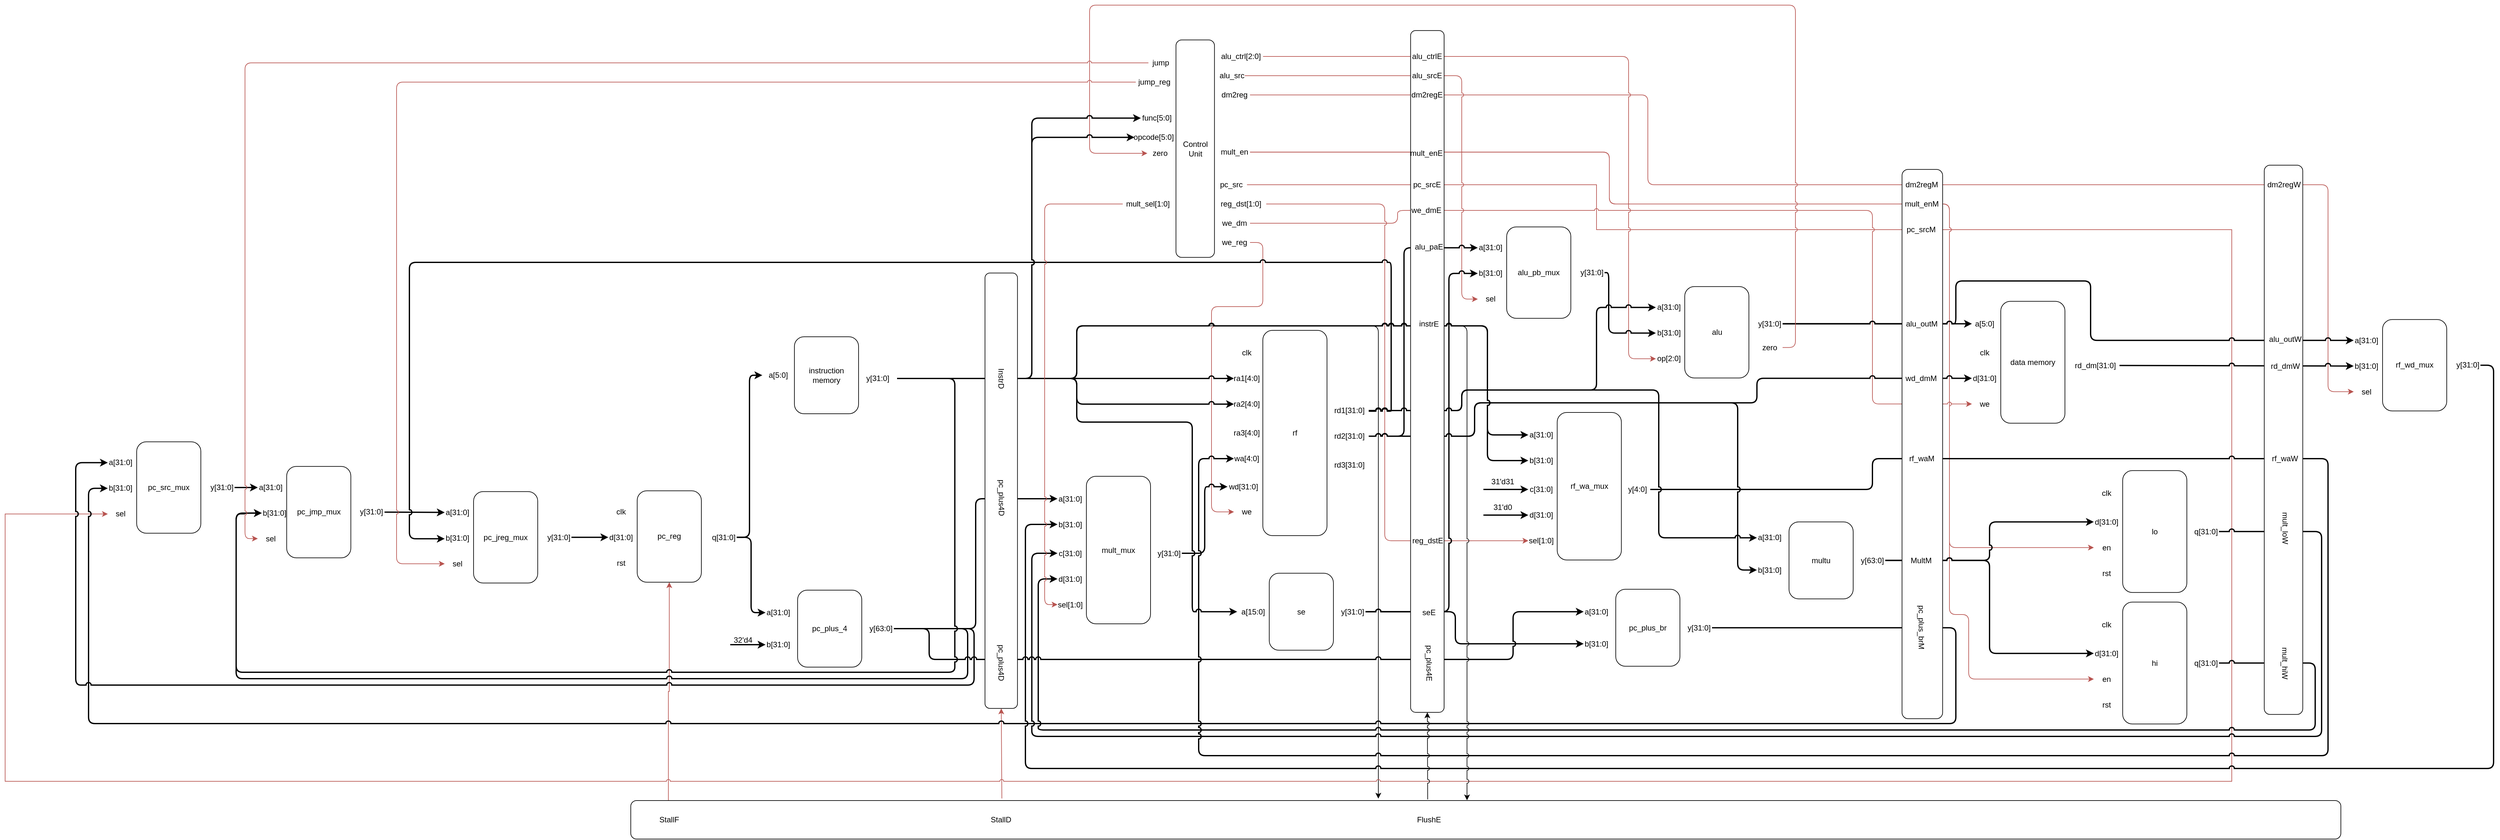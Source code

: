 <mxfile version="13.0.1" type="device"><diagram id="VxktG66GvA859QMmL-u6" name="Page-1"><mxGraphModel dx="4381" dy="2619" grid="1" gridSize="10" guides="1" tooltips="1" connect="1" arrows="1" fold="1" page="1" pageScale="1" pageWidth="850" pageHeight="1100" math="0" shadow="0"><root><mxCell id="0"/><mxCell id="1" parent="0"/><mxCell id="Nof886nTGU_6i0uVRpK6-12" style="edgeStyle=orthogonalEdgeStyle;rounded=1;jumpStyle=arc;orthogonalLoop=1;jettySize=auto;html=1;exitX=1;exitY=0.5;exitDx=0;exitDy=0;startArrow=none;startFill=0;endArrow=classic;endFill=1;" edge="1" parent="1" source="pZg6hqFLtTRmcvXV4arb-130"><mxGeometry relative="1" as="geometry"><mxPoint x="300" y="1107" as="targetPoint"/><Array as="points"><mxPoint x="-170" y="452"/><mxPoint x="-170" y="370"/><mxPoint x="300" y="370"/><mxPoint x="300" y="1107"/></Array></mxGeometry></mxCell><mxCell id="Nof886nTGU_6i0uVRpK6-10" style="edgeStyle=orthogonalEdgeStyle;rounded=0;jumpStyle=arc;orthogonalLoop=1;jettySize=auto;html=1;entryX=0.217;entryY=-0.055;entryDx=0;entryDy=0;entryPerimeter=0;startArrow=classic;startFill=1;endArrow=none;endFill=0;fillColor=#f8cecc;strokeColor=#b85450;" edge="1" parent="1" source="gtylEfUFhN5aOjb-QV-u-13" target="Nof886nTGU_6i0uVRpK6-5"><mxGeometry relative="1" as="geometry"/></mxCell><mxCell id="Nof886nTGU_6i0uVRpK6-6" style="edgeStyle=orthogonalEdgeStyle;rounded=0;jumpStyle=arc;orthogonalLoop=1;jettySize=auto;html=1;exitX=1;exitY=0.5;exitDx=0;exitDy=0;entryX=0.022;entryY=-0.007;entryDx=0;entryDy=0;entryPerimeter=0;fillColor=#f8cecc;strokeColor=#b85450;startArrow=classic;startFill=1;endArrow=none;endFill=0;" edge="1" parent="1" source="pZg6hqFLtTRmcvXV4arb-92" target="Nof886nTGU_6i0uVRpK6-5"><mxGeometry relative="1" as="geometry"/></mxCell><mxCell id="Nof886nTGU_6i0uVRpK6-2" style="edgeStyle=orthogonalEdgeStyle;rounded=0;orthogonalLoop=1;jettySize=auto;html=1;exitX=1;exitY=0.5;exitDx=0;exitDy=0;entryX=0;entryY=0.5;entryDx=0;entryDy=0;jumpStyle=arc;fillColor=#f8cecc;strokeColor=#b85450;" edge="1" parent="1" source="gtylEfUFhN5aOjb-QV-u-95" target="pZg6hqFLtTRmcvXV4arb-40"><mxGeometry relative="1" as="geometry"><Array as="points"><mxPoint x="640" y="150"/><mxPoint x="640" y="220"/><mxPoint x="1630" y="220"/><mxPoint x="1630" y="1080"/><mxPoint x="-1840" y="1080"/><mxPoint x="-1840" y="663"/></Array></mxGeometry></mxCell><mxCell id="gtylEfUFhN5aOjb-QV-u-125" style="edgeStyle=orthogonalEdgeStyle;rounded=1;jumpStyle=arc;orthogonalLoop=1;jettySize=auto;html=1;exitX=1;exitY=0.5;exitDx=0;exitDy=0;entryX=0;entryY=0.5;entryDx=0;entryDy=0;strokeWidth=1;fillColor=#f8cecc;strokeColor=#b85450;" parent="1" source="gtylEfUFhN5aOjb-QV-u-93" target="pZg6hqFLtTRmcvXV4arb-24" edge="1"><mxGeometry relative="1" as="geometry"><Array as="points"><mxPoint x="660" y="99"/><mxPoint x="660" y="180"/><mxPoint x="1190" y="180"/><mxPoint x="1190" y="820"/><mxPoint x="1220" y="820"/><mxPoint x="1220" y="921"/></Array></mxGeometry></mxCell><mxCell id="gtylEfUFhN5aOjb-QV-u-122" style="edgeStyle=orthogonalEdgeStyle;rounded=1;jumpStyle=arc;orthogonalLoop=1;jettySize=auto;html=1;exitX=1;exitY=0.5;exitDx=0;exitDy=0;entryX=0;entryY=0.5;entryDx=0;entryDy=0;strokeWidth=1;fillColor=#f8cecc;strokeColor=#b85450;" parent="1" source="gtylEfUFhN5aOjb-QV-u-98" target="pZg6hqFLtTRmcvXV4arb-74" edge="1"><mxGeometry relative="1" as="geometry"><Array as="points"><mxPoint x="120" y="240"/><mxPoint x="120" y="340"/><mxPoint x="40" y="340"/><mxPoint x="40" y="660"/></Array></mxGeometry></mxCell><mxCell id="gtylEfUFhN5aOjb-QV-u-121" style="edgeStyle=orthogonalEdgeStyle;rounded=1;jumpStyle=arc;orthogonalLoop=1;jettySize=auto;html=1;exitX=1;exitY=0.5;exitDx=0;exitDy=0;entryX=0;entryY=0.5;entryDx=0;entryDy=0;strokeWidth=1;fillColor=#f8cecc;strokeColor=#b85450;" parent="1" source="gtylEfUFhN5aOjb-QV-u-97" target="gtylEfUFhN5aOjb-QV-u-9" edge="1"><mxGeometry relative="1" as="geometry"><Array as="points"><mxPoint x="330" y="210"/><mxPoint x="330" y="190"/><mxPoint x="1070" y="190"/><mxPoint x="1070" y="492"/></Array></mxGeometry></mxCell><mxCell id="gtylEfUFhN5aOjb-QV-u-120" style="edgeStyle=orthogonalEdgeStyle;rounded=1;jumpStyle=arc;orthogonalLoop=1;jettySize=auto;html=1;exitX=1;exitY=0.5;exitDx=0;exitDy=0;entryX=0;entryY=0.5;entryDx=0;entryDy=0;strokeWidth=1;fillColor=#f8cecc;strokeColor=#b85450;" parent="1" source="gtylEfUFhN5aOjb-QV-u-96" target="pZg6hqFLtTRmcvXV4arb-53" edge="1"><mxGeometry relative="1" as="geometry"><Array as="points"><mxPoint x="310" y="180"/><mxPoint x="310" y="705"/></Array></mxGeometry></mxCell><mxCell id="gtylEfUFhN5aOjb-QV-u-113" style="edgeStyle=orthogonalEdgeStyle;rounded=1;jumpStyle=arc;orthogonalLoop=1;jettySize=auto;html=1;exitX=1;exitY=0.5;exitDx=0;exitDy=0;entryX=0;entryY=0.5;entryDx=0;entryDy=0;strokeWidth=1;fillColor=#f8cecc;strokeColor=#b85450;" parent="1" source="gtylEfUFhN5aOjb-QV-u-93" target="pZg6hqFLtTRmcvXV4arb-17" edge="1"><mxGeometry relative="1" as="geometry"><Array as="points"><mxPoint x="660" y="99"/><mxPoint x="660" y="180"/><mxPoint x="1190" y="180"/><mxPoint x="1190" y="716"/></Array></mxGeometry></mxCell><mxCell id="gtylEfUFhN5aOjb-QV-u-109" style="edgeStyle=orthogonalEdgeStyle;rounded=1;jumpStyle=arc;orthogonalLoop=1;jettySize=auto;html=1;exitX=1;exitY=0.5;exitDx=0;exitDy=0;entryX=0;entryY=0.5;entryDx=0;entryDy=0;strokeWidth=1;fillColor=#f8cecc;strokeColor=#b85450;" parent="1" source="gtylEfUFhN5aOjb-QV-u-90" target="pZg6hqFLtTRmcvXV4arb-31" edge="1"><mxGeometry relative="1" as="geometry"><Array as="points"><mxPoint x="720" y="10"/><mxPoint x="720" y="150"/><mxPoint x="1780" y="150"/><mxPoint x="1780" y="473"/></Array></mxGeometry></mxCell><mxCell id="gtylEfUFhN5aOjb-QV-u-105" style="edgeStyle=orthogonalEdgeStyle;rounded=1;jumpStyle=arc;orthogonalLoop=1;jettySize=auto;html=1;exitX=1;exitY=0.5;exitDx=0;exitDy=0;entryX=0;entryY=0.5;entryDx=0;entryDy=0;strokeWidth=1;fillColor=#f8cecc;strokeColor=#b85450;" parent="1" source="gtylEfUFhN5aOjb-QV-u-92" target="pZg6hqFLtTRmcvXV4arb-64" edge="1"><mxGeometry relative="1" as="geometry"><Array as="points"><mxPoint x="430" y="-20"/><mxPoint x="430" y="328"/></Array></mxGeometry></mxCell><mxCell id="gtylEfUFhN5aOjb-QV-u-104" style="edgeStyle=orthogonalEdgeStyle;rounded=1;jumpStyle=arc;orthogonalLoop=1;jettySize=auto;html=1;exitX=1;exitY=0.5;exitDx=0;exitDy=0;entryX=0;entryY=0.5;entryDx=0;entryDy=0;strokeWidth=1;fillColor=#f8cecc;strokeColor=#b85450;" parent="1" source="gtylEfUFhN5aOjb-QV-u-91" target="pZg6hqFLtTRmcvXV4arb-84" edge="1"><mxGeometry relative="1" as="geometry"><Array as="points"><mxPoint x="690" y="-50"/><mxPoint x="690" y="421"/></Array></mxGeometry></mxCell><mxCell id="pZg6hqFLtTRmcvXV4arb-1" value="se" style="rounded=1;whiteSpace=wrap;html=1;rotation=90;horizontal=0;" parent="1" vertex="1"><mxGeometry x="120" y="765.63" width="120" height="100" as="geometry"/></mxCell><mxCell id="pZg6hqFLtTRmcvXV4arb-2" value="a[15:0]" style="text;html=1;strokeColor=none;fillColor=none;align=center;verticalAlign=middle;whiteSpace=wrap;rounded=0;" parent="1" vertex="1"><mxGeometry x="80" y="805.63" width="50" height="20" as="geometry"/></mxCell><mxCell id="gtylEfUFhN5aOjb-QV-u-29" style="edgeStyle=orthogonalEdgeStyle;rounded=1;jumpStyle=arc;orthogonalLoop=1;jettySize=auto;html=1;exitX=1;exitY=0.5;exitDx=0;exitDy=0;entryX=0;entryY=0.5;entryDx=0;entryDy=0;strokeWidth=2;" parent="1" source="pZg6hqFLtTRmcvXV4arb-3" target="pZg6hqFLtTRmcvXV4arb-12" edge="1"><mxGeometry relative="1" as="geometry"><Array as="points"><mxPoint x="420" y="816"/><mxPoint x="420" y="866"/></Array></mxGeometry></mxCell><mxCell id="gtylEfUFhN5aOjb-QV-u-45" style="edgeStyle=orthogonalEdgeStyle;rounded=1;jumpStyle=arc;orthogonalLoop=1;jettySize=auto;html=1;exitX=1;exitY=0.5;exitDx=0;exitDy=0;entryX=0;entryY=0.5;entryDx=0;entryDy=0;strokeWidth=2;" parent="1" source="pZg6hqFLtTRmcvXV4arb-3" target="pZg6hqFLtTRmcvXV4arb-63" edge="1"><mxGeometry relative="1" as="geometry"><Array as="points"><mxPoint x="410" y="816"/><mxPoint x="410" y="288"/></Array></mxGeometry></mxCell><mxCell id="pZg6hqFLtTRmcvXV4arb-3" value="y[31:0]" style="text;html=1;strokeColor=none;fillColor=none;align=center;verticalAlign=middle;whiteSpace=wrap;rounded=0;" parent="1" vertex="1"><mxGeometry x="240" y="805.63" width="40" height="20" as="geometry"/></mxCell><mxCell id="pZg6hqFLtTRmcvXV4arb-5" value="multu" style="rounded=1;whiteSpace=wrap;html=1;rotation=90;horizontal=0;" parent="1" vertex="1"><mxGeometry x="930" y="685.63" width="120" height="100" as="geometry"/></mxCell><mxCell id="pZg6hqFLtTRmcvXV4arb-7" value="pc_plus_br" style="rounded=1;whiteSpace=wrap;html=1;rotation=90;horizontal=0;" parent="1" vertex="1"><mxGeometry x="660" y="790.63" width="120" height="100" as="geometry"/></mxCell><mxCell id="pZg6hqFLtTRmcvXV4arb-8" value="a[31:0]" style="text;html=1;strokeColor=none;fillColor=none;align=center;verticalAlign=middle;whiteSpace=wrap;rounded=0;" parent="1" vertex="1"><mxGeometry x="890" y="690.38" width="40" height="20" as="geometry"/></mxCell><mxCell id="pZg6hqFLtTRmcvXV4arb-9" value="b[31:0]" style="text;html=1;strokeColor=none;fillColor=none;align=center;verticalAlign=middle;whiteSpace=wrap;rounded=0;" parent="1" vertex="1"><mxGeometry x="890" y="740.63" width="40" height="20" as="geometry"/></mxCell><mxCell id="gtylEfUFhN5aOjb-QV-u-35" style="edgeStyle=orthogonalEdgeStyle;rounded=1;jumpStyle=arc;orthogonalLoop=1;jettySize=auto;html=1;exitX=1;exitY=0.5;exitDx=0;exitDy=0;entryX=0;entryY=0.5;entryDx=0;entryDy=0;strokeWidth=2;" parent="1" source="pZg6hqFLtTRmcvXV4arb-10" target="pZg6hqFLtTRmcvXV4arb-16" edge="1"><mxGeometry relative="1" as="geometry"/></mxCell><mxCell id="gtylEfUFhN5aOjb-QV-u-36" style="edgeStyle=orthogonalEdgeStyle;rounded=1;jumpStyle=arc;orthogonalLoop=1;jettySize=auto;html=1;exitX=1;exitY=0.5;exitDx=0;exitDy=0;entryX=0;entryY=0.5;entryDx=0;entryDy=0;strokeWidth=2;" parent="1" source="pZg6hqFLtTRmcvXV4arb-10" target="pZg6hqFLtTRmcvXV4arb-23" edge="1"><mxGeometry relative="1" as="geometry"/></mxCell><mxCell id="pZg6hqFLtTRmcvXV4arb-10" value="y[63:0]" style="text;html=1;strokeColor=none;fillColor=none;align=center;verticalAlign=middle;whiteSpace=wrap;rounded=0;" parent="1" vertex="1"><mxGeometry x="1050" y="725.63" width="40" height="20" as="geometry"/></mxCell><mxCell id="pZg6hqFLtTRmcvXV4arb-11" value="a[31:0]" style="text;html=1;strokeColor=none;fillColor=none;align=center;verticalAlign=middle;whiteSpace=wrap;rounded=0;" parent="1" vertex="1"><mxGeometry x="620" y="805.63" width="40" height="20" as="geometry"/></mxCell><mxCell id="pZg6hqFLtTRmcvXV4arb-12" value="b[31:0]" style="text;html=1;strokeColor=none;fillColor=none;align=center;verticalAlign=middle;whiteSpace=wrap;rounded=0;" parent="1" vertex="1"><mxGeometry x="620" y="855.63" width="40" height="20" as="geometry"/></mxCell><mxCell id="gtylEfUFhN5aOjb-QV-u-52" style="edgeStyle=orthogonalEdgeStyle;rounded=1;jumpStyle=arc;orthogonalLoop=1;jettySize=auto;html=1;exitX=1;exitY=0.5;exitDx=0;exitDy=0;entryX=0;entryY=0.5;entryDx=0;entryDy=0;strokeWidth=2;" parent="1" source="pZg6hqFLtTRmcvXV4arb-13" target="pZg6hqFLtTRmcvXV4arb-39" edge="1"><mxGeometry relative="1" as="geometry"><Array as="points"><mxPoint x="1200" y="841"/><mxPoint x="1200" y="990"/><mxPoint x="-1710" y="990"/><mxPoint x="-1710" y="623"/></Array></mxGeometry></mxCell><mxCell id="pZg6hqFLtTRmcvXV4arb-13" value="y[31:0]" style="text;html=1;strokeColor=none;fillColor=none;align=center;verticalAlign=middle;whiteSpace=wrap;rounded=0;" parent="1" vertex="1"><mxGeometry x="780" y="830.63" width="40" height="20" as="geometry"/></mxCell><mxCell id="pZg6hqFLtTRmcvXV4arb-14" value="lo" style="rounded=1;whiteSpace=wrap;html=1;rotation=90;horizontal=0;" parent="1" vertex="1"><mxGeometry x="1415" y="640.63" width="190" height="100" as="geometry"/></mxCell><mxCell id="pZg6hqFLtTRmcvXV4arb-15" value="clk" style="text;html=1;strokeColor=none;fillColor=none;align=center;verticalAlign=middle;whiteSpace=wrap;rounded=0;" parent="1" vertex="1"><mxGeometry x="1415" y="620.63" width="40" height="20" as="geometry"/></mxCell><mxCell id="pZg6hqFLtTRmcvXV4arb-16" value="d[31:0]" style="text;html=1;strokeColor=none;fillColor=none;align=center;verticalAlign=middle;whiteSpace=wrap;rounded=0;" parent="1" vertex="1"><mxGeometry x="1415" y="665.63" width="40" height="20" as="geometry"/></mxCell><mxCell id="pZg6hqFLtTRmcvXV4arb-17" value="en" style="text;html=1;strokeColor=none;fillColor=none;align=center;verticalAlign=middle;whiteSpace=wrap;rounded=0;" parent="1" vertex="1"><mxGeometry x="1415" y="705.63" width="40" height="20" as="geometry"/></mxCell><mxCell id="pZg6hqFLtTRmcvXV4arb-19" value="rst" style="text;html=1;strokeColor=none;fillColor=none;align=center;verticalAlign=middle;whiteSpace=wrap;rounded=0;" parent="1" vertex="1"><mxGeometry x="1415" y="745.63" width="40" height="20" as="geometry"/></mxCell><mxCell id="gtylEfUFhN5aOjb-QV-u-37" style="edgeStyle=orthogonalEdgeStyle;rounded=1;jumpStyle=arc;orthogonalLoop=1;jettySize=auto;html=1;exitX=1;exitY=0.5;exitDx=0;exitDy=0;entryX=0;entryY=0.5;entryDx=0;entryDy=0;strokeWidth=2;" parent="1" source="pZg6hqFLtTRmcvXV4arb-20" target="pZg6hqFLtTRmcvXV4arb-44" edge="1"><mxGeometry relative="1" as="geometry"><Array as="points"><mxPoint x="1770" y="691"/><mxPoint x="1770" y="1010"/><mxPoint x="-240" y="1010"/><mxPoint x="-240" y="725"/></Array></mxGeometry></mxCell><mxCell id="pZg6hqFLtTRmcvXV4arb-20" value="q[31:0]" style="text;html=1;strokeColor=none;fillColor=none;align=center;verticalAlign=middle;whiteSpace=wrap;rounded=0;" parent="1" vertex="1"><mxGeometry x="1570" y="680.63" width="40" height="20" as="geometry"/></mxCell><mxCell id="pZg6hqFLtTRmcvXV4arb-21" value="hi" style="rounded=1;whiteSpace=wrap;html=1;rotation=90;horizontal=0;" parent="1" vertex="1"><mxGeometry x="1415" y="845.63" width="190" height="100" as="geometry"/></mxCell><mxCell id="pZg6hqFLtTRmcvXV4arb-22" value="clk" style="text;html=1;strokeColor=none;fillColor=none;align=center;verticalAlign=middle;whiteSpace=wrap;rounded=0;" parent="1" vertex="1"><mxGeometry x="1415" y="825.63" width="40" height="20" as="geometry"/></mxCell><mxCell id="pZg6hqFLtTRmcvXV4arb-23" value="d[31:0]" style="text;html=1;strokeColor=none;fillColor=none;align=center;verticalAlign=middle;whiteSpace=wrap;rounded=0;" parent="1" vertex="1"><mxGeometry x="1415" y="870.63" width="40" height="20" as="geometry"/></mxCell><mxCell id="pZg6hqFLtTRmcvXV4arb-24" value="en" style="text;html=1;strokeColor=none;fillColor=none;align=center;verticalAlign=middle;whiteSpace=wrap;rounded=0;" parent="1" vertex="1"><mxGeometry x="1415" y="910.63" width="40" height="20" as="geometry"/></mxCell><mxCell id="pZg6hqFLtTRmcvXV4arb-25" value="rst" style="text;html=1;strokeColor=none;fillColor=none;align=center;verticalAlign=middle;whiteSpace=wrap;rounded=0;" parent="1" vertex="1"><mxGeometry x="1415" y="950.63" width="40" height="20" as="geometry"/></mxCell><mxCell id="gtylEfUFhN5aOjb-QV-u-38" style="edgeStyle=orthogonalEdgeStyle;rounded=1;jumpStyle=arc;orthogonalLoop=1;jettySize=auto;html=1;exitX=1;exitY=0.5;exitDx=0;exitDy=0;entryX=0;entryY=0.5;entryDx=0;entryDy=0;strokeWidth=2;" parent="1" source="pZg6hqFLtTRmcvXV4arb-26" target="pZg6hqFLtTRmcvXV4arb-45" edge="1"><mxGeometry relative="1" as="geometry"><Array as="points"><mxPoint x="1760" y="896"/><mxPoint x="1760" y="1000"/><mxPoint x="-230" y="1000"/><mxPoint x="-230" y="765"/></Array></mxGeometry></mxCell><mxCell id="pZg6hqFLtTRmcvXV4arb-26" value="q[31:0]" style="text;html=1;strokeColor=none;fillColor=none;align=center;verticalAlign=middle;whiteSpace=wrap;rounded=0;" parent="1" vertex="1"><mxGeometry x="1570" y="885.63" width="40" height="20" as="geometry"/></mxCell><mxCell id="pZg6hqFLtTRmcvXV4arb-27" value="rf_wd_mux" style="rounded=1;whiteSpace=wrap;html=1;rotation=90;horizontal=0;" parent="1" vertex="1"><mxGeometry x="1843.75" y="381.38" width="142.5" height="100" as="geometry"/></mxCell><mxCell id="pZg6hqFLtTRmcvXV4arb-29" value="a[31:0]" style="text;html=1;strokeColor=none;fillColor=none;align=center;verticalAlign=middle;whiteSpace=wrap;rounded=0;" parent="1" vertex="1"><mxGeometry x="1820" y="382.63" width="40" height="20" as="geometry"/></mxCell><mxCell id="pZg6hqFLtTRmcvXV4arb-30" value="b[31:0]" style="text;html=1;strokeColor=none;fillColor=none;align=center;verticalAlign=middle;whiteSpace=wrap;rounded=0;" parent="1" vertex="1"><mxGeometry x="1820" y="422.63" width="40" height="20" as="geometry"/></mxCell><mxCell id="pZg6hqFLtTRmcvXV4arb-31" value="sel" style="text;html=1;strokeColor=none;fillColor=none;align=center;verticalAlign=middle;whiteSpace=wrap;rounded=0;" parent="1" vertex="1"><mxGeometry x="1820" y="462.63" width="40" height="20" as="geometry"/></mxCell><mxCell id="gtylEfUFhN5aOjb-QV-u-51" style="edgeStyle=orthogonalEdgeStyle;rounded=1;jumpStyle=arc;orthogonalLoop=1;jettySize=auto;html=1;exitX=1;exitY=0.5;exitDx=0;exitDy=0;entryX=0;entryY=0.5;entryDx=0;entryDy=0;strokeWidth=2;" parent="1" source="pZg6hqFLtTRmcvXV4arb-32" target="pZg6hqFLtTRmcvXV4arb-43" edge="1"><mxGeometry relative="1" as="geometry"><Array as="points"><mxPoint x="2038" y="431"/><mxPoint x="2038" y="1060"/><mxPoint x="-250" y="1060"/><mxPoint x="-250" y="680"/></Array></mxGeometry></mxCell><mxCell id="pZg6hqFLtTRmcvXV4arb-32" value="y[31:0]" style="text;html=1;strokeColor=none;fillColor=none;align=center;verticalAlign=middle;whiteSpace=wrap;rounded=0;" parent="1" vertex="1"><mxGeometry x="1977.5" y="421.38" width="40" height="20" as="geometry"/></mxCell><mxCell id="pZg6hqFLtTRmcvXV4arb-33" value="pc_plus_4" style="rounded=1;whiteSpace=wrap;html=1;rotation=90;horizontal=0;" parent="1" vertex="1"><mxGeometry x="-615" y="792" width="120" height="100" as="geometry"/></mxCell><mxCell id="pZg6hqFLtTRmcvXV4arb-34" value="a[31:0]" style="text;html=1;strokeColor=none;fillColor=none;align=center;verticalAlign=middle;whiteSpace=wrap;rounded=0;" parent="1" vertex="1"><mxGeometry x="-655" y="807" width="40" height="20" as="geometry"/></mxCell><mxCell id="pZg6hqFLtTRmcvXV4arb-122" style="edgeStyle=orthogonalEdgeStyle;rounded=1;jumpStyle=arc;orthogonalLoop=1;jettySize=auto;html=1;exitX=0;exitY=0.5;exitDx=0;exitDy=0;startArrow=classic;startFill=1;endArrow=none;endFill=0;strokeWidth=2;" parent="1" source="pZg6hqFLtTRmcvXV4arb-35" edge="1"><mxGeometry relative="1" as="geometry"><mxPoint x="-710" y="867" as="targetPoint"/></mxGeometry></mxCell><mxCell id="pZg6hqFLtTRmcvXV4arb-35" value="b[31:0]" style="text;html=1;strokeColor=none;fillColor=none;align=center;verticalAlign=middle;whiteSpace=wrap;rounded=0;" parent="1" vertex="1"><mxGeometry x="-655" y="857" width="40" height="20" as="geometry"/></mxCell><mxCell id="gtylEfUFhN5aOjb-QV-u-20" style="edgeStyle=orthogonalEdgeStyle;rounded=1;jumpStyle=arc;orthogonalLoop=1;jettySize=auto;html=1;exitX=1;exitY=0.5;exitDx=0;exitDy=0;entryX=0;entryY=0.5;entryDx=0;entryDy=0;strokeWidth=2;" parent="1" source="pZg6hqFLtTRmcvXV4arb-36" target="pZg6hqFLtTRmcvXV4arb-38" edge="1"><mxGeometry relative="1" as="geometry"><Array as="points"><mxPoint x="-330" y="842"/><mxPoint x="-330" y="930"/><mxPoint x="-1730" y="930"/><mxPoint x="-1730" y="583"/></Array></mxGeometry></mxCell><mxCell id="gtylEfUFhN5aOjb-QV-u-25" style="edgeStyle=orthogonalEdgeStyle;rounded=1;jumpStyle=arc;orthogonalLoop=1;jettySize=auto;html=1;exitX=1;exitY=0.5;exitDx=0;exitDy=0;entryX=0;entryY=0.5;entryDx=0;entryDy=0;strokeWidth=2;" parent="1" source="pZg6hqFLtTRmcvXV4arb-36" target="pZg6hqFLtTRmcvXV4arb-48" edge="1"><mxGeometry relative="1" as="geometry"/></mxCell><mxCell id="gtylEfUFhN5aOjb-QV-u-53" style="edgeStyle=orthogonalEdgeStyle;rounded=1;jumpStyle=arc;orthogonalLoop=1;jettySize=auto;html=1;exitX=1;exitY=0.5;exitDx=0;exitDy=0;entryX=0;entryY=0.5;entryDx=0;entryDy=0;strokeWidth=2;" parent="1" source="pZg6hqFLtTRmcvXV4arb-36" target="pZg6hqFLtTRmcvXV4arb-58" edge="1"><mxGeometry relative="1" as="geometry"><Array as="points"><mxPoint x="-340" y="842"/><mxPoint x="-340" y="920"/><mxPoint x="-1480" y="920"/><mxPoint x="-1480" y="663"/><mxPoint x="-1466" y="663"/><mxPoint x="-1466" y="662"/></Array></mxGeometry></mxCell><mxCell id="gtylEfUFhN5aOjb-QV-u-63" style="edgeStyle=orthogonalEdgeStyle;rounded=1;jumpStyle=arc;orthogonalLoop=1;jettySize=auto;html=1;exitX=1;exitY=0.5;exitDx=0;exitDy=0;entryX=0;entryY=0.5;entryDx=0;entryDy=0;strokeWidth=2;" parent="1" source="pZg6hqFLtTRmcvXV4arb-36" target="pZg6hqFLtTRmcvXV4arb-11" edge="1"><mxGeometry relative="1" as="geometry"><Array as="points"><mxPoint x="-400" y="842"/><mxPoint x="-400" y="890"/><mxPoint x="510" y="890"/><mxPoint x="510" y="816"/></Array></mxGeometry></mxCell><mxCell id="pZg6hqFLtTRmcvXV4arb-36" value="y[63:0]" style="text;html=1;strokeColor=none;fillColor=none;align=center;verticalAlign=middle;whiteSpace=wrap;rounded=0;" parent="1" vertex="1"><mxGeometry x="-495" y="832" width="40" height="20" as="geometry"/></mxCell><mxCell id="pZg6hqFLtTRmcvXV4arb-37" value="pc_src_mux" style="rounded=1;whiteSpace=wrap;html=1;rotation=90;horizontal=0;" parent="1" vertex="1"><mxGeometry x="-1656.25" y="572.01" width="142.5" height="100" as="geometry"/></mxCell><mxCell id="pZg6hqFLtTRmcvXV4arb-38" value="a[31:0]" style="text;html=1;strokeColor=none;fillColor=none;align=center;verticalAlign=middle;whiteSpace=wrap;rounded=0;" parent="1" vertex="1"><mxGeometry x="-1680" y="573.26" width="40" height="20" as="geometry"/></mxCell><mxCell id="pZg6hqFLtTRmcvXV4arb-39" value="b[31:0]" style="text;html=1;strokeColor=none;fillColor=none;align=center;verticalAlign=middle;whiteSpace=wrap;rounded=0;" parent="1" vertex="1"><mxGeometry x="-1680" y="613.26" width="40" height="20" as="geometry"/></mxCell><mxCell id="pZg6hqFLtTRmcvXV4arb-40" value="sel" style="text;html=1;strokeColor=none;fillColor=none;align=center;verticalAlign=middle;whiteSpace=wrap;rounded=0;" parent="1" vertex="1"><mxGeometry x="-1680" y="653.26" width="40" height="20" as="geometry"/></mxCell><mxCell id="gtylEfUFhN5aOjb-QV-u-57" style="edgeStyle=orthogonalEdgeStyle;rounded=1;jumpStyle=arc;orthogonalLoop=1;jettySize=auto;html=1;exitX=1;exitY=0.5;exitDx=0;exitDy=0;entryX=0;entryY=0.5;entryDx=0;entryDy=0;strokeWidth=2;" parent="1" source="pZg6hqFLtTRmcvXV4arb-41" target="pZg6hqFLtTRmcvXV4arb-57" edge="1"><mxGeometry relative="1" as="geometry"/></mxCell><mxCell id="pZg6hqFLtTRmcvXV4arb-41" value="y[31:0]" style="text;html=1;strokeColor=none;fillColor=none;align=center;verticalAlign=middle;whiteSpace=wrap;rounded=0;" parent="1" vertex="1"><mxGeometry x="-1522.5" y="612.01" width="40" height="20" as="geometry"/></mxCell><mxCell id="pZg6hqFLtTRmcvXV4arb-42" value="mult_mux" style="rounded=1;whiteSpace=wrap;html=1;rotation=90;horizontal=0;" parent="1" vertex="1"><mxGeometry x="-220" y="669.5" width="230" height="100" as="geometry"/></mxCell><mxCell id="pZg6hqFLtTRmcvXV4arb-43" value="b[31:0]" style="text;html=1;strokeColor=none;fillColor=none;align=center;verticalAlign=middle;whiteSpace=wrap;rounded=0;" parent="1" vertex="1"><mxGeometry x="-200" y="669.5" width="40" height="20" as="geometry"/></mxCell><mxCell id="pZg6hqFLtTRmcvXV4arb-44" value="c[31:0]" style="text;html=1;strokeColor=none;fillColor=none;align=center;verticalAlign=middle;whiteSpace=wrap;rounded=0;" parent="1" vertex="1"><mxGeometry x="-200" y="714.5" width="40" height="20" as="geometry"/></mxCell><mxCell id="pZg6hqFLtTRmcvXV4arb-45" value="d[31:0]" style="text;html=1;strokeColor=none;fillColor=none;align=center;verticalAlign=middle;whiteSpace=wrap;rounded=0;" parent="1" vertex="1"><mxGeometry x="-200" y="754.5" width="40" height="20" as="geometry"/></mxCell><mxCell id="pZg6hqFLtTRmcvXV4arb-46" value="sel[1:0]" style="text;html=1;strokeColor=none;fillColor=none;align=center;verticalAlign=middle;whiteSpace=wrap;rounded=0;" parent="1" vertex="1"><mxGeometry x="-200" y="794.5" width="40" height="20" as="geometry"/></mxCell><mxCell id="gtylEfUFhN5aOjb-QV-u-26" style="edgeStyle=orthogonalEdgeStyle;rounded=1;jumpStyle=arc;orthogonalLoop=1;jettySize=auto;html=1;exitX=1;exitY=0.5;exitDx=0;exitDy=0;entryX=0;entryY=0.5;entryDx=0;entryDy=0;strokeWidth=2;" parent="1" source="pZg6hqFLtTRmcvXV4arb-47" target="pZg6hqFLtTRmcvXV4arb-70" edge="1"><mxGeometry relative="1" as="geometry"/></mxCell><mxCell id="pZg6hqFLtTRmcvXV4arb-47" value="y[31:0]" style="text;html=1;strokeColor=none;fillColor=none;align=center;verticalAlign=middle;whiteSpace=wrap;rounded=0;" parent="1" vertex="1"><mxGeometry x="-46.25" y="714.5" width="40" height="20" as="geometry"/></mxCell><mxCell id="pZg6hqFLtTRmcvXV4arb-48" value="a[31:0]" style="text;html=1;strokeColor=none;fillColor=none;align=center;verticalAlign=middle;whiteSpace=wrap;rounded=0;" parent="1" vertex="1"><mxGeometry x="-200" y="629.5" width="40" height="20" as="geometry"/></mxCell><mxCell id="pZg6hqFLtTRmcvXV4arb-49" value="rf_wa_mux" style="rounded=1;whiteSpace=wrap;html=1;rotation=90;horizontal=0;" parent="1" vertex="1"><mxGeometry x="513.75" y="570" width="230" height="100" as="geometry"/></mxCell><mxCell id="pZg6hqFLtTRmcvXV4arb-50" value="b[31:0]" style="text;html=1;strokeColor=none;fillColor=none;align=center;verticalAlign=middle;whiteSpace=wrap;rounded=0;" parent="1" vertex="1"><mxGeometry x="533.75" y="570" width="40" height="20" as="geometry"/></mxCell><mxCell id="pZg6hqFLtTRmcvXV4arb-51" value="c[31:0]" style="text;html=1;strokeColor=none;fillColor=none;align=center;verticalAlign=middle;whiteSpace=wrap;rounded=0;" parent="1" vertex="1"><mxGeometry x="533.75" y="615" width="40" height="20" as="geometry"/></mxCell><mxCell id="pZg6hqFLtTRmcvXV4arb-52" value="d[31:0]" style="text;html=1;strokeColor=none;fillColor=none;align=center;verticalAlign=middle;whiteSpace=wrap;rounded=0;" parent="1" vertex="1"><mxGeometry x="533.75" y="655" width="40" height="20" as="geometry"/></mxCell><mxCell id="pZg6hqFLtTRmcvXV4arb-53" value="sel[1:0]" style="text;html=1;strokeColor=none;fillColor=none;align=center;verticalAlign=middle;whiteSpace=wrap;rounded=0;" parent="1" vertex="1"><mxGeometry x="533.75" y="695" width="40" height="20" as="geometry"/></mxCell><mxCell id="gtylEfUFhN5aOjb-QV-u-48" style="edgeStyle=orthogonalEdgeStyle;rounded=1;jumpStyle=arc;orthogonalLoop=1;jettySize=auto;html=1;exitX=1;exitY=0.5;exitDx=0;exitDy=0;entryX=0;entryY=0.5;entryDx=0;entryDy=0;strokeWidth=2;" parent="1" source="pZg6hqFLtTRmcvXV4arb-54" target="pZg6hqFLtTRmcvXV4arb-69" edge="1"><mxGeometry relative="1" as="geometry"><Array as="points"><mxPoint x="1070" y="625"/><mxPoint x="1070" y="577"/><mxPoint x="1780" y="577"/><mxPoint x="1780" y="1040"/><mxPoint x="20" y="1040"/><mxPoint x="20" y="577"/></Array></mxGeometry></mxCell><mxCell id="pZg6hqFLtTRmcvXV4arb-54" value="y[4:0]" style="text;html=1;strokeColor=none;fillColor=none;align=center;verticalAlign=middle;whiteSpace=wrap;rounded=0;" parent="1" vertex="1"><mxGeometry x="683.75" y="615" width="40" height="20" as="geometry"/></mxCell><mxCell id="pZg6hqFLtTRmcvXV4arb-55" value="a[31:0]" style="text;html=1;strokeColor=none;fillColor=none;align=center;verticalAlign=middle;whiteSpace=wrap;rounded=0;" parent="1" vertex="1"><mxGeometry x="533.75" y="530" width="40" height="20" as="geometry"/></mxCell><mxCell id="pZg6hqFLtTRmcvXV4arb-56" value="pc_jmp_mux" style="rounded=1;whiteSpace=wrap;html=1;rotation=90;horizontal=0;" parent="1" vertex="1"><mxGeometry x="-1422.5" y="610.38" width="142.5" height="100" as="geometry"/></mxCell><mxCell id="pZg6hqFLtTRmcvXV4arb-57" value="a[31:0]" style="text;html=1;strokeColor=none;fillColor=none;align=center;verticalAlign=middle;whiteSpace=wrap;rounded=0;" parent="1" vertex="1"><mxGeometry x="-1446.25" y="611.63" width="40" height="20" as="geometry"/></mxCell><mxCell id="pZg6hqFLtTRmcvXV4arb-58" value="b[31:0]" style="text;html=1;strokeColor=none;fillColor=none;align=center;verticalAlign=middle;whiteSpace=wrap;rounded=0;" parent="1" vertex="1"><mxGeometry x="-1440" y="651.88" width="40" height="20" as="geometry"/></mxCell><mxCell id="pZg6hqFLtTRmcvXV4arb-59" value="sel" style="text;html=1;strokeColor=none;fillColor=none;align=center;verticalAlign=middle;whiteSpace=wrap;rounded=0;" parent="1" vertex="1"><mxGeometry x="-1446.25" y="691.63" width="40" height="20" as="geometry"/></mxCell><mxCell id="gtylEfUFhN5aOjb-QV-u-17" style="edgeStyle=orthogonalEdgeStyle;rounded=1;jumpStyle=arc;orthogonalLoop=1;jettySize=auto;html=1;exitX=1;exitY=0.5;exitDx=0;exitDy=0;entryX=0;entryY=0.5;entryDx=0;entryDy=0;strokeWidth=2;" parent="1" source="pZg6hqFLtTRmcvXV4arb-60" target="pZg6hqFLtTRmcvXV4arb-87" edge="1"><mxGeometry relative="1" as="geometry"/></mxCell><mxCell id="pZg6hqFLtTRmcvXV4arb-60" value="y[31:0]" style="text;html=1;strokeColor=none;fillColor=none;align=center;verticalAlign=middle;whiteSpace=wrap;rounded=0;" parent="1" vertex="1"><mxGeometry x="-1288.75" y="650.38" width="40" height="20" as="geometry"/></mxCell><mxCell id="pZg6hqFLtTRmcvXV4arb-61" value="alu_pb_mux" style="rounded=1;whiteSpace=wrap;html=1;rotation=90;horizontal=0;" parent="1" vertex="1"><mxGeometry x="478.75" y="237" width="142.5" height="100" as="geometry"/></mxCell><mxCell id="pZg6hqFLtTRmcvXV4arb-62" value="a[31:0]" style="text;html=1;strokeColor=none;fillColor=none;align=center;verticalAlign=middle;whiteSpace=wrap;rounded=0;" parent="1" vertex="1"><mxGeometry x="455" y="238.25" width="40" height="20" as="geometry"/></mxCell><mxCell id="pZg6hqFLtTRmcvXV4arb-63" value="b[31:0]" style="text;html=1;strokeColor=none;fillColor=none;align=center;verticalAlign=middle;whiteSpace=wrap;rounded=0;" parent="1" vertex="1"><mxGeometry x="455" y="278.25" width="40" height="20" as="geometry"/></mxCell><mxCell id="pZg6hqFLtTRmcvXV4arb-64" value="sel" style="text;html=1;strokeColor=none;fillColor=none;align=center;verticalAlign=middle;whiteSpace=wrap;rounded=0;" parent="1" vertex="1"><mxGeometry x="455" y="318.25" width="40" height="20" as="geometry"/></mxCell><mxCell id="gtylEfUFhN5aOjb-QV-u-40" style="edgeStyle=orthogonalEdgeStyle;rounded=1;jumpStyle=arc;orthogonalLoop=1;jettySize=auto;html=1;exitX=1;exitY=0.5;exitDx=0;exitDy=0;entryX=0;entryY=0.5;entryDx=0;entryDy=0;strokeWidth=2;" parent="1" source="pZg6hqFLtTRmcvXV4arb-65" target="pZg6hqFLtTRmcvXV4arb-83" edge="1"><mxGeometry relative="1" as="geometry"><Array as="points"><mxPoint x="659" y="287"/><mxPoint x="659" y="381"/></Array></mxGeometry></mxCell><mxCell id="pZg6hqFLtTRmcvXV4arb-65" value="y[31:0]" style="text;html=1;strokeColor=none;fillColor=none;align=center;verticalAlign=middle;whiteSpace=wrap;rounded=0;" parent="1" vertex="1"><mxGeometry x="612.5" y="277" width="40" height="20" as="geometry"/></mxCell><mxCell id="pZg6hqFLtTRmcvXV4arb-66" value="rf" style="rounded=1;whiteSpace=wrap;html=1;rotation=90;horizontal=0;" parent="1" vertex="1"><mxGeometry x="10" y="487" width="320" height="100" as="geometry"/></mxCell><mxCell id="pZg6hqFLtTRmcvXV4arb-67" value="ra2[4:0]" style="text;html=1;strokeColor=none;fillColor=none;align=center;verticalAlign=middle;whiteSpace=wrap;rounded=0;" parent="1" vertex="1"><mxGeometry x="75" y="482" width="40" height="20" as="geometry"/></mxCell><mxCell id="pZg6hqFLtTRmcvXV4arb-68" value="ra3[4:0]" style="text;html=1;strokeColor=none;fillColor=none;align=center;verticalAlign=middle;whiteSpace=wrap;rounded=0;" parent="1" vertex="1"><mxGeometry x="75" y="527" width="40" height="20" as="geometry"/></mxCell><mxCell id="pZg6hqFLtTRmcvXV4arb-69" value="wa[4:0]" style="text;html=1;strokeColor=none;fillColor=none;align=center;verticalAlign=middle;whiteSpace=wrap;rounded=0;" parent="1" vertex="1"><mxGeometry x="75" y="567" width="40" height="20" as="geometry"/></mxCell><mxCell id="pZg6hqFLtTRmcvXV4arb-70" value="wd[31:0]" style="text;html=1;strokeColor=none;fillColor=none;align=center;verticalAlign=middle;whiteSpace=wrap;rounded=0;" parent="1" vertex="1"><mxGeometry x="65" y="610.75" width="50" height="20" as="geometry"/></mxCell><mxCell id="pZg6hqFLtTRmcvXV4arb-72" value="ra1[4:0]" style="text;html=1;strokeColor=none;fillColor=none;align=center;verticalAlign=middle;whiteSpace=wrap;rounded=0;" parent="1" vertex="1"><mxGeometry x="75" y="442" width="40" height="20" as="geometry"/></mxCell><mxCell id="pZg6hqFLtTRmcvXV4arb-73" value="clk" style="text;html=1;strokeColor=none;fillColor=none;align=center;verticalAlign=middle;whiteSpace=wrap;rounded=0;" parent="1" vertex="1"><mxGeometry x="75" y="402" width="40" height="20" as="geometry"/></mxCell><mxCell id="pZg6hqFLtTRmcvXV4arb-74" value="we" style="text;html=1;strokeColor=none;fillColor=none;align=center;verticalAlign=middle;whiteSpace=wrap;rounded=0;" parent="1" vertex="1"><mxGeometry x="75" y="650" width="40" height="20" as="geometry"/></mxCell><mxCell id="gtylEfUFhN5aOjb-QV-u-31" style="edgeStyle=orthogonalEdgeStyle;rounded=1;jumpStyle=arc;orthogonalLoop=1;jettySize=auto;html=1;exitX=1;exitY=0.5;exitDx=0;exitDy=0;entryX=0;entryY=0.5;entryDx=0;entryDy=0;strokeWidth=2;" parent="1" source="pZg6hqFLtTRmcvXV4arb-76" target="gtylEfUFhN5aOjb-QV-u-8" edge="1"><mxGeometry relative="1" as="geometry"><Array as="points"><mxPoint x="450" y="542"/><mxPoint x="450" y="490"/><mxPoint x="890" y="490"/><mxPoint x="890" y="452"/></Array></mxGeometry></mxCell><mxCell id="gtylEfUFhN5aOjb-QV-u-34" style="edgeStyle=orthogonalEdgeStyle;rounded=1;jumpStyle=arc;orthogonalLoop=1;jettySize=auto;html=1;exitX=1;exitY=0.5;exitDx=0;exitDy=0;entryX=0;entryY=0.5;entryDx=0;entryDy=0;strokeWidth=2;" parent="1" source="pZg6hqFLtTRmcvXV4arb-76" target="pZg6hqFLtTRmcvXV4arb-9" edge="1"><mxGeometry relative="1" as="geometry"><Array as="points"><mxPoint x="450" y="542"/><mxPoint x="450" y="490"/><mxPoint x="860" y="490"/><mxPoint x="860" y="751"/></Array></mxGeometry></mxCell><mxCell id="gtylEfUFhN5aOjb-QV-u-43" style="edgeStyle=orthogonalEdgeStyle;rounded=1;jumpStyle=arc;orthogonalLoop=1;jettySize=auto;html=1;exitX=1;exitY=0.5;exitDx=0;exitDy=0;entryX=0;entryY=0.5;entryDx=0;entryDy=0;strokeWidth=2;" parent="1" source="pZg6hqFLtTRmcvXV4arb-76" target="pZg6hqFLtTRmcvXV4arb-62" edge="1"><mxGeometry relative="1" as="geometry"><Array as="points"><mxPoint x="340" y="542"/><mxPoint x="340" y="248"/></Array></mxGeometry></mxCell><mxCell id="pZg6hqFLtTRmcvXV4arb-76" value="rd2[31:0]" style="text;html=1;strokeColor=none;fillColor=none;align=center;verticalAlign=middle;whiteSpace=wrap;rounded=0;" parent="1" vertex="1"><mxGeometry x="225" y="532" width="60" height="20" as="geometry"/></mxCell><mxCell id="pZg6hqFLtTRmcvXV4arb-77" value="rd3[31:0]" style="text;html=1;strokeColor=none;fillColor=none;align=center;verticalAlign=middle;whiteSpace=wrap;rounded=0;" parent="1" vertex="1"><mxGeometry x="225" y="577" width="60" height="20" as="geometry"/></mxCell><mxCell id="gtylEfUFhN5aOjb-QV-u-33" style="edgeStyle=orthogonalEdgeStyle;rounded=1;jumpStyle=arc;orthogonalLoop=1;jettySize=auto;html=1;exitX=1;exitY=0.5;exitDx=0;exitDy=0;entryX=0;entryY=0.5;entryDx=0;entryDy=0;strokeWidth=2;" parent="1" source="pZg6hqFLtTRmcvXV4arb-78" target="pZg6hqFLtTRmcvXV4arb-8" edge="1"><mxGeometry relative="1" as="geometry"><Array as="points"><mxPoint x="430" y="502"/><mxPoint x="430" y="470"/><mxPoint x="737" y="470"/><mxPoint x="737" y="701"/></Array></mxGeometry></mxCell><mxCell id="gtylEfUFhN5aOjb-QV-u-39" style="edgeStyle=orthogonalEdgeStyle;rounded=1;jumpStyle=arc;orthogonalLoop=1;jettySize=auto;html=1;exitX=1;exitY=0.5;exitDx=0;exitDy=0;entryX=0;entryY=0.5;entryDx=0;entryDy=0;strokeWidth=2;" parent="1" source="pZg6hqFLtTRmcvXV4arb-78" target="pZg6hqFLtTRmcvXV4arb-82" edge="1"><mxGeometry relative="1" as="geometry"><Array as="points"><mxPoint x="430" y="502"/><mxPoint x="430" y="470"/><mxPoint x="640" y="470"/><mxPoint x="640" y="341"/></Array></mxGeometry></mxCell><mxCell id="gtylEfUFhN5aOjb-QV-u-55" style="edgeStyle=orthogonalEdgeStyle;rounded=1;jumpStyle=arc;orthogonalLoop=1;jettySize=auto;html=1;exitX=1;exitY=0.5;exitDx=0;exitDy=0;entryX=0;entryY=0.5;entryDx=0;entryDy=0;strokeWidth=2;" parent="1" edge="1"><mxGeometry relative="1" as="geometry"><mxPoint x="285" y="503" as="sourcePoint"/><mxPoint x="-1155" y="701.88" as="targetPoint"/><Array as="points"><mxPoint x="320" y="503"/><mxPoint x="320" y="271"/><mxPoint x="-1210" y="271"/><mxPoint x="-1210" y="702"/></Array></mxGeometry></mxCell><mxCell id="pZg6hqFLtTRmcvXV4arb-78" value="rd1[31:0]" style="text;html=1;strokeColor=none;fillColor=none;align=center;verticalAlign=middle;whiteSpace=wrap;rounded=0;" parent="1" vertex="1"><mxGeometry x="225" y="492" width="60" height="20" as="geometry"/></mxCell><mxCell id="pZg6hqFLtTRmcvXV4arb-81" value="alu" style="rounded=1;whiteSpace=wrap;html=1;rotation=90;horizontal=0;" parent="1" vertex="1"><mxGeometry x="756.25" y="330" width="142.5" height="100" as="geometry"/></mxCell><mxCell id="pZg6hqFLtTRmcvXV4arb-82" value="a[31:0]" style="text;html=1;strokeColor=none;fillColor=none;align=center;verticalAlign=middle;whiteSpace=wrap;rounded=0;" parent="1" vertex="1"><mxGeometry x="732.5" y="331.25" width="40" height="20" as="geometry"/></mxCell><mxCell id="pZg6hqFLtTRmcvXV4arb-83" value="b[31:0]" style="text;html=1;strokeColor=none;fillColor=none;align=center;verticalAlign=middle;whiteSpace=wrap;rounded=0;" parent="1" vertex="1"><mxGeometry x="732.5" y="371.25" width="40" height="20" as="geometry"/></mxCell><mxCell id="pZg6hqFLtTRmcvXV4arb-84" value="op[2:0]" style="text;html=1;strokeColor=none;fillColor=none;align=center;verticalAlign=middle;whiteSpace=wrap;rounded=0;" parent="1" vertex="1"><mxGeometry x="732.5" y="411.25" width="40" height="20" as="geometry"/></mxCell><mxCell id="gtylEfUFhN5aOjb-QV-u-30" style="edgeStyle=orthogonalEdgeStyle;rounded=1;jumpStyle=arc;orthogonalLoop=1;jettySize=auto;html=1;exitX=1;exitY=0.5;exitDx=0;exitDy=0;entryX=0;entryY=0.5;entryDx=0;entryDy=0;strokeWidth=2;" parent="1" source="pZg6hqFLtTRmcvXV4arb-85" target="gtylEfUFhN5aOjb-QV-u-6" edge="1"><mxGeometry relative="1" as="geometry"><Array as="points"><mxPoint x="1100" y="367"/><mxPoint x="1100" y="367"/></Array></mxGeometry></mxCell><mxCell id="gtylEfUFhN5aOjb-QV-u-49" style="edgeStyle=orthogonalEdgeStyle;rounded=1;jumpStyle=arc;orthogonalLoop=1;jettySize=auto;html=1;exitX=1;exitY=0.5;exitDx=0;exitDy=0;entryX=0;entryY=0.5;entryDx=0;entryDy=0;strokeWidth=2;" parent="1" source="pZg6hqFLtTRmcvXV4arb-85" target="pZg6hqFLtTRmcvXV4arb-29" edge="1"><mxGeometry relative="1" as="geometry"><Array as="points"><mxPoint x="1200" y="367"/><mxPoint x="1200" y="300"/><mxPoint x="1410" y="300"/><mxPoint x="1410" y="393"/></Array></mxGeometry></mxCell><mxCell id="pZg6hqFLtTRmcvXV4arb-85" value="y[31:0]" style="text;html=1;strokeColor=none;fillColor=none;align=center;verticalAlign=middle;whiteSpace=wrap;rounded=0;" parent="1" vertex="1"><mxGeometry x="890" y="356.75" width="40" height="20" as="geometry"/></mxCell><mxCell id="pZg6hqFLtTRmcvXV4arb-86" value="pc_jreg_mux" style="rounded=1;whiteSpace=wrap;html=1;rotation=90;horizontal=0;" parent="1" vertex="1"><mxGeometry x="-1131.25" y="649.63" width="142.5" height="100" as="geometry"/></mxCell><mxCell id="pZg6hqFLtTRmcvXV4arb-87" value="a[31:0]" style="text;html=1;strokeColor=none;fillColor=none;align=center;verticalAlign=middle;whiteSpace=wrap;rounded=0;" parent="1" vertex="1"><mxGeometry x="-1155" y="650.88" width="40" height="20" as="geometry"/></mxCell><mxCell id="pZg6hqFLtTRmcvXV4arb-88" value="b[31:0]" style="text;html=1;strokeColor=none;fillColor=none;align=center;verticalAlign=middle;whiteSpace=wrap;rounded=0;" parent="1" vertex="1"><mxGeometry x="-1155" y="690.88" width="40" height="20" as="geometry"/></mxCell><mxCell id="pZg6hqFLtTRmcvXV4arb-89" value="sel" style="text;html=1;strokeColor=none;fillColor=none;align=center;verticalAlign=middle;whiteSpace=wrap;rounded=0;" parent="1" vertex="1"><mxGeometry x="-1155" y="730.88" width="40" height="20" as="geometry"/></mxCell><mxCell id="gtylEfUFhN5aOjb-QV-u-16" style="edgeStyle=orthogonalEdgeStyle;rounded=1;jumpStyle=arc;orthogonalLoop=1;jettySize=auto;html=1;exitX=1;exitY=0.5;exitDx=0;exitDy=0;entryX=0;entryY=0.5;entryDx=0;entryDy=0;strokeWidth=2;" parent="1" source="pZg6hqFLtTRmcvXV4arb-90" target="pZg6hqFLtTRmcvXV4arb-94" edge="1"><mxGeometry relative="1" as="geometry"/></mxCell><mxCell id="pZg6hqFLtTRmcvXV4arb-90" value="y[31:0]" style="text;html=1;strokeColor=none;fillColor=none;align=center;verticalAlign=middle;whiteSpace=wrap;rounded=0;" parent="1" vertex="1"><mxGeometry x="-997.5" y="689.63" width="40" height="20" as="geometry"/></mxCell><mxCell id="gtylEfUFhN5aOjb-QV-u-126" style="edgeStyle=orthogonalEdgeStyle;rounded=1;jumpStyle=arc;orthogonalLoop=1;jettySize=auto;html=1;exitX=1;exitY=0.5;exitDx=0;exitDy=0;entryX=0;entryY=0.5;entryDx=0;entryDy=0;strokeWidth=1;fillColor=#f8cecc;strokeColor=#b85450;" parent="1" source="pZg6hqFLtTRmcvXV4arb-91" target="gtylEfUFhN5aOjb-QV-u-87" edge="1"><mxGeometry relative="1" as="geometry"><Array as="points"><mxPoint x="950" y="404"/><mxPoint x="950" y="-130"/><mxPoint x="-150" y="-130"/><mxPoint x="-150" y="101"/></Array></mxGeometry></mxCell><mxCell id="pZg6hqFLtTRmcvXV4arb-91" value="zero" style="text;html=1;strokeColor=none;fillColor=none;align=center;verticalAlign=middle;whiteSpace=wrap;rounded=0;" parent="1" vertex="1"><mxGeometry x="890" y="393.75" width="40" height="20" as="geometry"/></mxCell><mxCell id="pZg6hqFLtTRmcvXV4arb-92" value="pc_reg" style="rounded=1;whiteSpace=wrap;html=1;rotation=90;horizontal=0;" parent="1" vertex="1"><mxGeometry x="-876.25" y="648.38" width="142.5" height="100" as="geometry"/></mxCell><mxCell id="pZg6hqFLtTRmcvXV4arb-93" value="clk" style="text;html=1;strokeColor=none;fillColor=none;align=center;verticalAlign=middle;whiteSpace=wrap;rounded=0;" parent="1" vertex="1"><mxGeometry x="-900" y="649.63" width="40" height="20" as="geometry"/></mxCell><mxCell id="pZg6hqFLtTRmcvXV4arb-94" value="d[31:0]" style="text;html=1;strokeColor=none;fillColor=none;align=center;verticalAlign=middle;whiteSpace=wrap;rounded=0;" parent="1" vertex="1"><mxGeometry x="-900" y="689.63" width="40" height="20" as="geometry"/></mxCell><mxCell id="pZg6hqFLtTRmcvXV4arb-95" value="rst" style="text;html=1;strokeColor=none;fillColor=none;align=center;verticalAlign=middle;whiteSpace=wrap;rounded=0;" parent="1" vertex="1"><mxGeometry x="-900" y="729.63" width="40" height="20" as="geometry"/></mxCell><mxCell id="gtylEfUFhN5aOjb-QV-u-15" style="edgeStyle=orthogonalEdgeStyle;rounded=1;jumpStyle=arc;orthogonalLoop=1;jettySize=auto;html=1;exitX=1;exitY=0.5;exitDx=0;exitDy=0;entryX=0;entryY=0.5;entryDx=0;entryDy=0;strokeWidth=2;" parent="1" source="pZg6hqFLtTRmcvXV4arb-96" target="pZg6hqFLtTRmcvXV4arb-34" edge="1"><mxGeometry relative="1" as="geometry"/></mxCell><mxCell id="gtylEfUFhN5aOjb-QV-u-19" style="edgeStyle=orthogonalEdgeStyle;rounded=1;jumpStyle=arc;orthogonalLoop=1;jettySize=auto;html=1;exitX=1;exitY=0.5;exitDx=0;exitDy=0;entryX=0;entryY=0.5;entryDx=0;entryDy=0;strokeWidth=2;" parent="1" source="pZg6hqFLtTRmcvXV4arb-96" target="gtylEfUFhN5aOjb-QV-u-3" edge="1"><mxGeometry relative="1" as="geometry"><Array as="points"><mxPoint x="-680" y="700"/><mxPoint x="-680" y="447"/></Array></mxGeometry></mxCell><mxCell id="pZg6hqFLtTRmcvXV4arb-96" value="q[31:0]" style="text;html=1;strokeColor=none;fillColor=none;align=center;verticalAlign=middle;whiteSpace=wrap;rounded=0;" parent="1" vertex="1"><mxGeometry x="-740" y="689.63" width="40" height="20" as="geometry"/></mxCell><mxCell id="pZg6hqFLtTRmcvXV4arb-123" value="32'd4" style="text;html=1;strokeColor=none;fillColor=none;align=center;verticalAlign=middle;whiteSpace=wrap;rounded=0;" parent="1" vertex="1"><mxGeometry x="-710" y="850" width="40" height="20" as="geometry"/></mxCell><mxCell id="gtylEfUFhN5aOjb-QV-u-21" style="edgeStyle=orthogonalEdgeStyle;rounded=1;jumpStyle=arc;orthogonalLoop=1;jettySize=auto;html=1;exitX=1;exitY=0.5;exitDx=0;exitDy=0;entryX=0;entryY=0.5;entryDx=0;entryDy=0;strokeWidth=2;" parent="1" source="pZg6hqFLtTRmcvXV4arb-130" target="pZg6hqFLtTRmcvXV4arb-72" edge="1"><mxGeometry relative="1" as="geometry"/></mxCell><mxCell id="gtylEfUFhN5aOjb-QV-u-22" style="edgeStyle=orthogonalEdgeStyle;rounded=1;jumpStyle=arc;orthogonalLoop=1;jettySize=auto;html=1;exitX=1;exitY=0.5;exitDx=0;exitDy=0;entryX=0;entryY=0.5;entryDx=0;entryDy=0;strokeWidth=2;" parent="1" source="pZg6hqFLtTRmcvXV4arb-130" target="pZg6hqFLtTRmcvXV4arb-67" edge="1"><mxGeometry relative="1" as="geometry"><Array as="points"><mxPoint x="-170" y="452"/><mxPoint x="-170" y="492"/></Array></mxGeometry></mxCell><mxCell id="gtylEfUFhN5aOjb-QV-u-46" style="edgeStyle=orthogonalEdgeStyle;rounded=1;jumpStyle=arc;orthogonalLoop=1;jettySize=auto;html=1;exitX=1;exitY=0.5;exitDx=0;exitDy=0;entryX=0;entryY=0.5;entryDx=0;entryDy=0;strokeWidth=2;" parent="1" source="pZg6hqFLtTRmcvXV4arb-130" target="pZg6hqFLtTRmcvXV4arb-55" edge="1"><mxGeometry relative="1" as="geometry"><Array as="points"><mxPoint x="-170" y="452"/><mxPoint x="-170" y="370"/><mxPoint x="470" y="370"/><mxPoint x="470" y="540"/></Array></mxGeometry></mxCell><mxCell id="gtylEfUFhN5aOjb-QV-u-47" style="edgeStyle=orthogonalEdgeStyle;rounded=1;jumpStyle=arc;orthogonalLoop=1;jettySize=auto;html=1;exitX=1;exitY=0.5;exitDx=0;exitDy=0;entryX=0;entryY=0.5;entryDx=0;entryDy=0;strokeWidth=2;" parent="1" source="pZg6hqFLtTRmcvXV4arb-130" target="pZg6hqFLtTRmcvXV4arb-50" edge="1"><mxGeometry relative="1" as="geometry"><Array as="points"><mxPoint x="-170" y="452"/><mxPoint x="-170" y="370"/><mxPoint x="470" y="370"/><mxPoint x="470" y="580"/></Array></mxGeometry></mxCell><mxCell id="gtylEfUFhN5aOjb-QV-u-54" style="edgeStyle=orthogonalEdgeStyle;rounded=1;jumpStyle=arc;orthogonalLoop=1;jettySize=auto;html=1;exitX=1;exitY=0.5;exitDx=0;exitDy=0;entryX=0;entryY=0.5;entryDx=0;entryDy=0;strokeWidth=2;" parent="1" source="pZg6hqFLtTRmcvXV4arb-130" target="pZg6hqFLtTRmcvXV4arb-58" edge="1"><mxGeometry relative="1" as="geometry"><mxPoint x="-1460" y="662" as="targetPoint"/><Array as="points"><mxPoint x="-360" y="452"/><mxPoint x="-360" y="910"/><mxPoint x="-1480" y="910"/><mxPoint x="-1480" y="662"/></Array></mxGeometry></mxCell><mxCell id="gtylEfUFhN5aOjb-QV-u-56" style="edgeStyle=orthogonalEdgeStyle;rounded=1;jumpStyle=arc;orthogonalLoop=1;jettySize=auto;html=1;exitX=1;exitY=0.5;exitDx=0;exitDy=0;entryX=0;entryY=0.5;entryDx=0;entryDy=0;strokeWidth=2;" parent="1" source="pZg6hqFLtTRmcvXV4arb-130" target="pZg6hqFLtTRmcvXV4arb-2" edge="1"><mxGeometry relative="1" as="geometry"><Array as="points"><mxPoint x="-170" y="452"/><mxPoint x="-170" y="520"/><mxPoint x="10" y="520"/><mxPoint x="10" y="816"/></Array></mxGeometry></mxCell><mxCell id="gtylEfUFhN5aOjb-QV-u-128" style="edgeStyle=orthogonalEdgeStyle;rounded=1;jumpStyle=arc;orthogonalLoop=1;jettySize=auto;html=1;exitX=1;exitY=0.5;exitDx=0;exitDy=0;entryX=0;entryY=0.5;entryDx=0;entryDy=0;strokeWidth=2;" parent="1" source="pZg6hqFLtTRmcvXV4arb-130" target="gtylEfUFhN5aOjb-QV-u-86" edge="1"><mxGeometry relative="1" as="geometry"><Array as="points"><mxPoint x="-240" y="452"/><mxPoint x="-240" y="46"/></Array></mxGeometry></mxCell><mxCell id="gtylEfUFhN5aOjb-QV-u-129" style="edgeStyle=orthogonalEdgeStyle;rounded=1;jumpStyle=arc;orthogonalLoop=1;jettySize=auto;html=1;exitX=1;exitY=0.5;exitDx=0;exitDy=0;entryX=0;entryY=0.5;entryDx=0;entryDy=0;strokeWidth=2;" parent="1" source="pZg6hqFLtTRmcvXV4arb-130" target="gtylEfUFhN5aOjb-QV-u-85" edge="1"><mxGeometry relative="1" as="geometry"><Array as="points"><mxPoint x="-240" y="452"/><mxPoint x="-240" y="76"/></Array></mxGeometry></mxCell><mxCell id="Nof886nTGU_6i0uVRpK6-13" style="edgeStyle=orthogonalEdgeStyle;rounded=1;jumpStyle=arc;orthogonalLoop=1;jettySize=auto;html=1;exitX=1;exitY=0.5;exitDx=0;exitDy=0;entryX=0.489;entryY=-0.007;entryDx=0;entryDy=0;entryPerimeter=0;startArrow=none;startFill=0;endArrow=classic;endFill=1;" edge="1" parent="1" source="pZg6hqFLtTRmcvXV4arb-130" target="Nof886nTGU_6i0uVRpK6-5"><mxGeometry relative="1" as="geometry"><Array as="points"><mxPoint x="-170" y="452"/><mxPoint x="-170" y="370"/><mxPoint x="438" y="370"/></Array></mxGeometry></mxCell><mxCell id="pZg6hqFLtTRmcvXV4arb-130" value="y[31:0]" style="text;html=1;strokeColor=none;fillColor=none;align=center;verticalAlign=middle;whiteSpace=wrap;rounded=0;" parent="1" vertex="1"><mxGeometry x="-510" y="442" width="60" height="20" as="geometry"/></mxCell><mxCell id="pZg6hqFLtTRmcvXV4arb-132" value="" style="endArrow=classic;html=1;entryX=0;entryY=0.5;entryDx=0;entryDy=0;strokeWidth=2;" parent="1" target="pZg6hqFLtTRmcvXV4arb-51" edge="1"><mxGeometry width="50" height="50" relative="1" as="geometry"><mxPoint x="463.75" y="625" as="sourcePoint"/><mxPoint x="493.75" y="633" as="targetPoint"/></mxGeometry></mxCell><mxCell id="pZg6hqFLtTRmcvXV4arb-133" value="31'd31" style="text;html=1;strokeColor=none;fillColor=none;align=center;verticalAlign=middle;whiteSpace=wrap;rounded=0;" parent="1" vertex="1"><mxGeometry x="473.75" y="603" width="40" height="20" as="geometry"/></mxCell><mxCell id="pZg6hqFLtTRmcvXV4arb-135" value="" style="endArrow=classic;html=1;entryX=0;entryY=0.5;entryDx=0;entryDy=0;strokeWidth=2;" parent="1" edge="1"><mxGeometry width="50" height="50" relative="1" as="geometry"><mxPoint x="463.75" y="665" as="sourcePoint"/><mxPoint x="533.75" y="665" as="targetPoint"/></mxGeometry></mxCell><mxCell id="pZg6hqFLtTRmcvXV4arb-136" value="31'd0" style="text;html=1;strokeColor=none;fillColor=none;align=center;verticalAlign=middle;whiteSpace=wrap;rounded=0;" parent="1" vertex="1"><mxGeometry x="473.75" y="643" width="40" height="20" as="geometry"/></mxCell><mxCell id="gtylEfUFhN5aOjb-QV-u-32" style="edgeStyle=orthogonalEdgeStyle;rounded=1;jumpStyle=arc;orthogonalLoop=1;jettySize=auto;html=1;exitX=1;exitY=0.5;exitDx=0;exitDy=0;entryX=0;entryY=0.5;entryDx=0;entryDy=0;strokeWidth=2;" parent="1" source="pZg6hqFLtTRmcvXV4arb-143" target="pZg6hqFLtTRmcvXV4arb-30" edge="1"><mxGeometry relative="1" as="geometry"/></mxCell><mxCell id="pZg6hqFLtTRmcvXV4arb-143" value="rd_dm[31:0]" style="text;html=1;strokeColor=none;fillColor=none;align=center;verticalAlign=middle;whiteSpace=wrap;rounded=0;" parent="1" vertex="1"><mxGeometry x="1380" y="421.75" width="75" height="20" as="geometry"/></mxCell><mxCell id="gtylEfUFhN5aOjb-QV-u-2" value="instruction memory" style="rounded=1;whiteSpace=wrap;html=1;rotation=90;horizontal=0;" parent="1" vertex="1"><mxGeometry x="-620" y="397" width="120" height="100" as="geometry"/></mxCell><mxCell id="gtylEfUFhN5aOjb-QV-u-3" value="a[5:0]" style="text;html=1;strokeColor=none;fillColor=none;align=center;verticalAlign=middle;whiteSpace=wrap;rounded=0;" parent="1" vertex="1"><mxGeometry x="-660" y="437" width="50" height="20" as="geometry"/></mxCell><mxCell id="gtylEfUFhN5aOjb-QV-u-5" value="data memory" style="rounded=1;whiteSpace=wrap;html=1;rotation=90;horizontal=0;" parent="1" vertex="1"><mxGeometry x="1225" y="376.75" width="190" height="100" as="geometry"/></mxCell><mxCell id="gtylEfUFhN5aOjb-QV-u-6" value="a[5:0]" style="text;html=1;strokeColor=none;fillColor=none;align=center;verticalAlign=middle;whiteSpace=wrap;rounded=0;" parent="1" vertex="1"><mxGeometry x="1225" y="356.75" width="40" height="20" as="geometry"/></mxCell><mxCell id="gtylEfUFhN5aOjb-QV-u-7" value="clk" style="text;html=1;strokeColor=none;fillColor=none;align=center;verticalAlign=middle;whiteSpace=wrap;rounded=0;" parent="1" vertex="1"><mxGeometry x="1225" y="401.75" width="40" height="20" as="geometry"/></mxCell><mxCell id="gtylEfUFhN5aOjb-QV-u-8" value="d[31:0]" style="text;html=1;strokeColor=none;fillColor=none;align=center;verticalAlign=middle;whiteSpace=wrap;rounded=0;" parent="1" vertex="1"><mxGeometry x="1225" y="441.75" width="40" height="20" as="geometry"/></mxCell><mxCell id="gtylEfUFhN5aOjb-QV-u-9" value="we" style="text;html=1;strokeColor=none;fillColor=none;align=center;verticalAlign=middle;whiteSpace=wrap;rounded=0;" parent="1" vertex="1"><mxGeometry x="1225" y="481.75" width="40" height="20" as="geometry"/></mxCell><mxCell id="gtylEfUFhN5aOjb-QV-u-13" value="" style="rounded=1;whiteSpace=wrap;html=1;rotation=90;" parent="1" vertex="1"><mxGeometry x="-627.05" y="601.7" width="678.75" height="50.62" as="geometry"/></mxCell><mxCell id="Nof886nTGU_6i0uVRpK6-14" style="edgeStyle=orthogonalEdgeStyle;rounded=1;jumpStyle=arc;orthogonalLoop=1;jettySize=auto;html=1;exitX=1;exitY=0.5;exitDx=0;exitDy=0;entryX=0.466;entryY=-0.031;entryDx=0;entryDy=0;entryPerimeter=0;startArrow=classic;startFill=1;endArrow=none;endFill=0;" edge="1" parent="1" source="gtylEfUFhN5aOjb-QV-u-24" target="Nof886nTGU_6i0uVRpK6-5"><mxGeometry relative="1" as="geometry"/></mxCell><mxCell id="gtylEfUFhN5aOjb-QV-u-24" value="" style="rounded=1;whiteSpace=wrap;html=1;rotation=90;" parent="1" vertex="1"><mxGeometry x="-155.04" y="414.96" width="1062.85" height="52.23" as="geometry"/></mxCell><mxCell id="gtylEfUFhN5aOjb-QV-u-27" value="" style="rounded=1;whiteSpace=wrap;html=1;rotation=90;" parent="1" vertex="1"><mxGeometry x="719.63" y="522.63" width="856.25" height="63.25" as="geometry"/></mxCell><mxCell id="gtylEfUFhN5aOjb-QV-u-28" value="" style="rounded=1;whiteSpace=wrap;html=1;rotation=90;" parent="1" vertex="1"><mxGeometry x="1282.51" y="517.63" width="856.25" height="60" as="geometry"/></mxCell><mxCell id="gtylEfUFhN5aOjb-QV-u-62" value="InstrD" style="text;html=1;strokeColor=none;fillColor=none;align=center;verticalAlign=middle;whiteSpace=wrap;rounded=0;rotation=90;" parent="1" vertex="1"><mxGeometry x="-307.68" y="442.63" width="40" height="20" as="geometry"/></mxCell><mxCell id="gtylEfUFhN5aOjb-QV-u-64" value="pc_plus4D" style="text;html=1;strokeColor=none;fillColor=none;align=center;verticalAlign=middle;whiteSpace=wrap;rounded=0;rotation=90;" parent="1" vertex="1"><mxGeometry x="-326.68" y="628.38" width="78" height="20" as="geometry"/></mxCell><mxCell id="gtylEfUFhN5aOjb-QV-u-65" value="pc_plus4D" style="text;html=1;strokeColor=none;fillColor=none;align=center;verticalAlign=middle;whiteSpace=wrap;rounded=0;rotation=90;" parent="1" vertex="1"><mxGeometry x="-326.68" y="885.63" width="78" height="20" as="geometry"/></mxCell><mxCell id="gtylEfUFhN5aOjb-QV-u-66" value="pc_plus4E" style="text;html=1;strokeColor=none;fillColor=none;align=center;verticalAlign=middle;whiteSpace=wrap;rounded=0;rotation=90;" parent="1" vertex="1"><mxGeometry x="344.69" y="885.63" width="69" height="20" as="geometry"/></mxCell><mxCell id="gtylEfUFhN5aOjb-QV-u-67" value="MultM" style="text;html=1;strokeColor=none;fillColor=none;align=center;verticalAlign=middle;whiteSpace=wrap;rounded=0;" parent="1" vertex="1"><mxGeometry x="1126" y="725.63" width="40" height="20" as="geometry"/></mxCell><mxCell id="gtylEfUFhN5aOjb-QV-u-69" value="rf_waM" style="text;html=1;strokeColor=none;fillColor=none;align=center;verticalAlign=middle;whiteSpace=wrap;rounded=0;" parent="1" vertex="1"><mxGeometry x="1127" y="567" width="40" height="20" as="geometry"/></mxCell><mxCell id="gtylEfUFhN5aOjb-QV-u-70" value="instrE" style="text;html=1;strokeColor=none;fillColor=none;align=center;verticalAlign=middle;whiteSpace=wrap;rounded=0;rotation=1;" parent="1" vertex="1"><mxGeometry x="359" y="357" width="40" height="20" as="geometry"/></mxCell><mxCell id="gtylEfUFhN5aOjb-QV-u-71" value="alu_paE" style="text;html=1;strokeColor=none;fillColor=none;align=center;verticalAlign=middle;whiteSpace=wrap;rounded=0;" parent="1" vertex="1"><mxGeometry x="359" y="237" width="40" height="20" as="geometry"/></mxCell><mxCell id="gtylEfUFhN5aOjb-QV-u-74" value="pc_plus_brM" style="text;html=1;strokeColor=none;fillColor=none;align=center;verticalAlign=middle;whiteSpace=wrap;rounded=0;rotation=90;" parent="1" vertex="1"><mxGeometry x="1107" y="830" width="78" height="20" as="geometry"/></mxCell><mxCell id="gtylEfUFhN5aOjb-QV-u-75" value="rf_waW" style="text;html=1;strokeColor=none;fillColor=none;align=center;verticalAlign=middle;whiteSpace=wrap;rounded=0;" parent="1" vertex="1"><mxGeometry x="1693.01" y="567" width="40" height="20" as="geometry"/></mxCell><mxCell id="gtylEfUFhN5aOjb-QV-u-76" value="alu_outM" style="text;html=1;strokeColor=none;fillColor=none;align=center;verticalAlign=middle;whiteSpace=wrap;rounded=0;" parent="1" vertex="1"><mxGeometry x="1127" y="356.75" width="40" height="20" as="geometry"/></mxCell><mxCell id="gtylEfUFhN5aOjb-QV-u-78" value="wd_dmM" style="text;html=1;strokeColor=none;fillColor=none;align=center;verticalAlign=middle;whiteSpace=wrap;rounded=0;" parent="1" vertex="1"><mxGeometry x="1121" y="442" width="50" height="20" as="geometry"/></mxCell><mxCell id="gtylEfUFhN5aOjb-QV-u-79" value="mult_loW" style="text;html=1;strokeColor=none;fillColor=none;align=center;verticalAlign=middle;whiteSpace=wrap;rounded=0;rotation=90;" parent="1" vertex="1"><mxGeometry x="1679.51" y="669.5" width="67" height="31" as="geometry"/></mxCell><mxCell id="gtylEfUFhN5aOjb-QV-u-80" value="mult_hiW" style="text;html=1;strokeColor=none;fillColor=none;align=center;verticalAlign=middle;whiteSpace=wrap;rounded=0;rotation=90;" parent="1" vertex="1"><mxGeometry x="1681.51" y="885.63" width="63" height="20" as="geometry"/></mxCell><mxCell id="gtylEfUFhN5aOjb-QV-u-81" value="rd_dmW" style="text;html=1;strokeColor=none;fillColor=none;align=center;verticalAlign=middle;whiteSpace=wrap;rounded=0;" parent="1" vertex="1"><mxGeometry x="1686.51" y="422.63" width="53.01" height="20" as="geometry"/></mxCell><mxCell id="gtylEfUFhN5aOjb-QV-u-82" value="alu_outW" style="text;html=1;strokeColor=none;fillColor=none;align=center;verticalAlign=middle;whiteSpace=wrap;rounded=0;" parent="1" vertex="1"><mxGeometry x="1681.52" y="381.38" width="63" height="20" as="geometry"/></mxCell><mxCell id="gtylEfUFhN5aOjb-QV-u-83" value="seE" style="text;html=1;strokeColor=none;fillColor=none;align=center;verticalAlign=middle;whiteSpace=wrap;rounded=0;" parent="1" vertex="1"><mxGeometry x="359" y="807" width="40" height="20" as="geometry"/></mxCell><mxCell id="gtylEfUFhN5aOjb-QV-u-84" value="Control Unit" style="rounded=1;whiteSpace=wrap;html=1;rotation=90;horizontal=0;" parent="1" vertex="1"><mxGeometry x="-154.87" y="63.74" width="339.02" height="60" as="geometry"/></mxCell><mxCell id="gtylEfUFhN5aOjb-QV-u-85" value="opcode[5:0]" style="text;html=1;strokeColor=none;fillColor=none;align=center;verticalAlign=middle;whiteSpace=wrap;rounded=0;" parent="1" vertex="1"><mxGeometry x="-80" y="66.13" width="60" height="20" as="geometry"/></mxCell><mxCell id="gtylEfUFhN5aOjb-QV-u-86" value="func[5:0]" style="text;html=1;strokeColor=none;fillColor=none;align=center;verticalAlign=middle;whiteSpace=wrap;rounded=0;" parent="1" vertex="1"><mxGeometry x="-70" y="36.13" width="50" height="20" as="geometry"/></mxCell><mxCell id="gtylEfUFhN5aOjb-QV-u-87" value="zero" style="text;html=1;strokeColor=none;fillColor=none;align=center;verticalAlign=middle;whiteSpace=wrap;rounded=0;" parent="1" vertex="1"><mxGeometry x="-60" y="91" width="40" height="20" as="geometry"/></mxCell><mxCell id="gtylEfUFhN5aOjb-QV-u-112" style="edgeStyle=orthogonalEdgeStyle;rounded=1;jumpStyle=arc;orthogonalLoop=1;jettySize=auto;html=1;exitX=0;exitY=0.5;exitDx=0;exitDy=0;entryX=0;entryY=0.5;entryDx=0;entryDy=0;strokeWidth=1;fillColor=#f8cecc;strokeColor=#b85450;" parent="1" source="gtylEfUFhN5aOjb-QV-u-88" target="pZg6hqFLtTRmcvXV4arb-89" edge="1"><mxGeometry relative="1" as="geometry"><Array as="points"><mxPoint x="-1230" y="-10"/><mxPoint x="-1230" y="741"/></Array></mxGeometry></mxCell><mxCell id="gtylEfUFhN5aOjb-QV-u-88" value="jump_reg" style="text;html=1;strokeColor=none;fillColor=none;align=center;verticalAlign=middle;whiteSpace=wrap;rounded=0;" parent="1" vertex="1"><mxGeometry x="-78" y="-20" width="58" height="20" as="geometry"/></mxCell><mxCell id="gtylEfUFhN5aOjb-QV-u-111" style="edgeStyle=orthogonalEdgeStyle;rounded=1;jumpStyle=arc;orthogonalLoop=1;jettySize=auto;html=1;exitX=0;exitY=0.5;exitDx=0;exitDy=0;entryX=0;entryY=0.5;entryDx=0;entryDy=0;strokeWidth=1;fillColor=#f8cecc;strokeColor=#b85450;" parent="1" source="gtylEfUFhN5aOjb-QV-u-89" target="pZg6hqFLtTRmcvXV4arb-59" edge="1"><mxGeometry relative="1" as="geometry"/></mxCell><mxCell id="gtylEfUFhN5aOjb-QV-u-89" value="jump" style="text;html=1;strokeColor=none;fillColor=none;align=center;verticalAlign=middle;whiteSpace=wrap;rounded=0;" parent="1" vertex="1"><mxGeometry x="-58.3" y="-50" width="38.3" height="20" as="geometry"/></mxCell><mxCell id="gtylEfUFhN5aOjb-QV-u-90" value="dm2reg" style="text;html=1;strokeColor=none;fillColor=none;align=center;verticalAlign=middle;whiteSpace=wrap;rounded=0;" parent="1" vertex="1"><mxGeometry x="52" width="48" height="20" as="geometry"/></mxCell><mxCell id="gtylEfUFhN5aOjb-QV-u-91" value="alu_ctrl[2:0]" style="text;html=1;strokeColor=none;fillColor=none;align=center;verticalAlign=middle;whiteSpace=wrap;rounded=0;" parent="1" vertex="1"><mxGeometry x="52" y="-60" width="68.3" height="20" as="geometry"/></mxCell><mxCell id="gtylEfUFhN5aOjb-QV-u-92" value="alu_src" style="text;html=1;strokeColor=none;fillColor=none;align=center;verticalAlign=middle;whiteSpace=wrap;rounded=0;" parent="1" vertex="1"><mxGeometry x="52.0" y="-30" width="40" height="20" as="geometry"/></mxCell><mxCell id="gtylEfUFhN5aOjb-QV-u-93" value="mult_en" style="text;html=1;strokeColor=none;fillColor=none;align=center;verticalAlign=middle;whiteSpace=wrap;rounded=0;" parent="1" vertex="1"><mxGeometry x="52" y="89.13" width="48" height="20" as="geometry"/></mxCell><mxCell id="gtylEfUFhN5aOjb-QV-u-115" style="edgeStyle=orthogonalEdgeStyle;rounded=1;jumpStyle=arc;orthogonalLoop=1;jettySize=auto;html=1;exitX=0;exitY=0.5;exitDx=0;exitDy=0;entryX=0;entryY=0.5;entryDx=0;entryDy=0;strokeWidth=1;fillColor=#f8cecc;strokeColor=#b85450;" parent="1" source="gtylEfUFhN5aOjb-QV-u-94" target="pZg6hqFLtTRmcvXV4arb-46" edge="1"><mxGeometry relative="1" as="geometry"/></mxCell><mxCell id="gtylEfUFhN5aOjb-QV-u-94" value="mult_sel[1:0]" style="text;html=1;strokeColor=none;fillColor=none;align=center;verticalAlign=middle;whiteSpace=wrap;rounded=0;" parent="1" vertex="1"><mxGeometry x="-98.3" y="170" width="78.3" height="20" as="geometry"/></mxCell><mxCell id="gtylEfUFhN5aOjb-QV-u-95" value="pc_src" style="text;html=1;strokeColor=none;fillColor=none;align=center;verticalAlign=middle;whiteSpace=wrap;rounded=0;" parent="1" vertex="1"><mxGeometry x="47" y="140" width="48.3" height="20" as="geometry"/></mxCell><mxCell id="gtylEfUFhN5aOjb-QV-u-96" value="reg_dst[1:0]" style="text;html=1;strokeColor=none;fillColor=none;align=center;verticalAlign=middle;whiteSpace=wrap;rounded=0;" parent="1" vertex="1"><mxGeometry x="47" y="170" width="78.3" height="20" as="geometry"/></mxCell><mxCell id="gtylEfUFhN5aOjb-QV-u-97" value="we_dm" style="text;html=1;strokeColor=none;fillColor=none;align=center;verticalAlign=middle;whiteSpace=wrap;rounded=0;" parent="1" vertex="1"><mxGeometry x="51.7" y="200" width="48.3" height="20" as="geometry"/></mxCell><mxCell id="gtylEfUFhN5aOjb-QV-u-98" value="we_reg" style="text;html=1;strokeColor=none;fillColor=none;align=center;verticalAlign=middle;whiteSpace=wrap;rounded=0;" parent="1" vertex="1"><mxGeometry x="51.7" y="230" width="48.3" height="20" as="geometry"/></mxCell><mxCell id="gtylEfUFhN5aOjb-QV-u-106" value="alu_ctrlE" style="text;html=1;strokeColor=none;fillColor=none;align=center;verticalAlign=middle;whiteSpace=wrap;rounded=0;" parent="1" vertex="1"><mxGeometry x="356.39" y="-60" width="40" height="20" as="geometry"/></mxCell><mxCell id="gtylEfUFhN5aOjb-QV-u-107" value="alu_srcE" style="text;html=1;strokeColor=none;fillColor=none;align=center;verticalAlign=middle;whiteSpace=wrap;rounded=0;" parent="1" vertex="1"><mxGeometry x="353" y="-30" width="46" height="20" as="geometry"/></mxCell><mxCell id="gtylEfUFhN5aOjb-QV-u-110" value="dm2regE" style="text;html=1;strokeColor=none;fillColor=none;align=center;verticalAlign=middle;whiteSpace=wrap;rounded=0;" parent="1" vertex="1"><mxGeometry x="356" width="40" height="20" as="geometry"/></mxCell><mxCell id="gtylEfUFhN5aOjb-QV-u-114" value="mult_enE" style="text;html=1;strokeColor=none;fillColor=none;align=center;verticalAlign=middle;whiteSpace=wrap;rounded=0;" parent="1" vertex="1"><mxGeometry x="350" y="91" width="50" height="20" as="geometry"/></mxCell><mxCell id="gtylEfUFhN5aOjb-QV-u-123" value="dm2regM" style="text;html=1;strokeColor=none;fillColor=none;align=center;verticalAlign=middle;whiteSpace=wrap;rounded=0;" parent="1" vertex="1"><mxGeometry x="1121" y="140" width="52" height="20" as="geometry"/></mxCell><mxCell id="gtylEfUFhN5aOjb-QV-u-124" value="dm2regW" style="text;html=1;strokeColor=none;fillColor=none;align=center;verticalAlign=middle;whiteSpace=wrap;rounded=0;" parent="1" vertex="1"><mxGeometry x="1690" y="140" width="43" height="20" as="geometry"/></mxCell><mxCell id="gtylEfUFhN5aOjb-QV-u-130" value="reg_dstE" style="text;html=1;strokeColor=none;fillColor=none;align=center;verticalAlign=middle;whiteSpace=wrap;rounded=0;" parent="1" vertex="1"><mxGeometry x="354" y="695" width="46" height="20" as="geometry"/></mxCell><mxCell id="gtylEfUFhN5aOjb-QV-u-131" value="we_dmE" style="text;html=1;strokeColor=none;fillColor=none;align=center;verticalAlign=middle;whiteSpace=wrap;rounded=0;" parent="1" vertex="1"><mxGeometry x="355" y="180" width="40" height="20" as="geometry"/></mxCell><mxCell id="gtylEfUFhN5aOjb-QV-u-132" value="mult_enM" style="text;html=1;strokeColor=none;fillColor=none;align=center;verticalAlign=middle;whiteSpace=wrap;rounded=0;" parent="1" vertex="1"><mxGeometry x="1126" y="170" width="42" height="20" as="geometry"/></mxCell><mxCell id="Nof886nTGU_6i0uVRpK6-3" value="pc_srcE" style="text;html=1;strokeColor=none;fillColor=none;align=center;verticalAlign=middle;whiteSpace=wrap;rounded=0;" vertex="1" parent="1"><mxGeometry x="356" y="140" width="40" height="20" as="geometry"/></mxCell><mxCell id="Nof886nTGU_6i0uVRpK6-4" value="pc_srcM" style="text;html=1;strokeColor=none;fillColor=none;align=center;verticalAlign=middle;whiteSpace=wrap;rounded=0;" vertex="1" parent="1"><mxGeometry x="1126" y="210" width="40" height="20" as="geometry"/></mxCell><mxCell id="Nof886nTGU_6i0uVRpK6-5" value="" style="rounded=1;whiteSpace=wrap;html=1;" vertex="1" parent="1"><mxGeometry x="-865" y="1110" width="2665" height="60" as="geometry"/></mxCell><mxCell id="Nof886nTGU_6i0uVRpK6-9" value="StallF" style="text;html=1;strokeColor=none;fillColor=none;align=center;verticalAlign=middle;whiteSpace=wrap;rounded=0;" vertex="1" parent="1"><mxGeometry x="-825" y="1130" width="40" height="20" as="geometry"/></mxCell><mxCell id="Nof886nTGU_6i0uVRpK6-11" value="StallD" style="text;html=1;strokeColor=none;fillColor=none;align=center;verticalAlign=middle;whiteSpace=wrap;rounded=0;" vertex="1" parent="1"><mxGeometry x="-307.68" y="1130" width="40" height="20" as="geometry"/></mxCell><mxCell id="Nof886nTGU_6i0uVRpK6-15" value="FlushE" style="text;html=1;strokeColor=none;fillColor=none;align=center;verticalAlign=middle;whiteSpace=wrap;rounded=0;" vertex="1" parent="1"><mxGeometry x="359.19" y="1130" width="40" height="20" as="geometry"/></mxCell></root></mxGraphModel></diagram></mxfile>